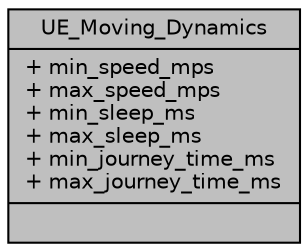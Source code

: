 digraph "UE_Moving_Dynamics"
{
 // LATEX_PDF_SIZE
  edge [fontname="Helvetica",fontsize="10",labelfontname="Helvetica",labelfontsize="10"];
  node [fontname="Helvetica",fontsize="10",shape=record];
  Node1 [label="{UE_Moving_Dynamics\n|+ min_speed_mps\l+ max_speed_mps\l+ min_sleep_ms\l+ max_sleep_ms\l+ min_journey_time_ms\l+ max_journey_time_ms\l|}",height=0.2,width=0.4,color="black", fillcolor="grey75", style="filled", fontcolor="black",tooltip=" "];
}
